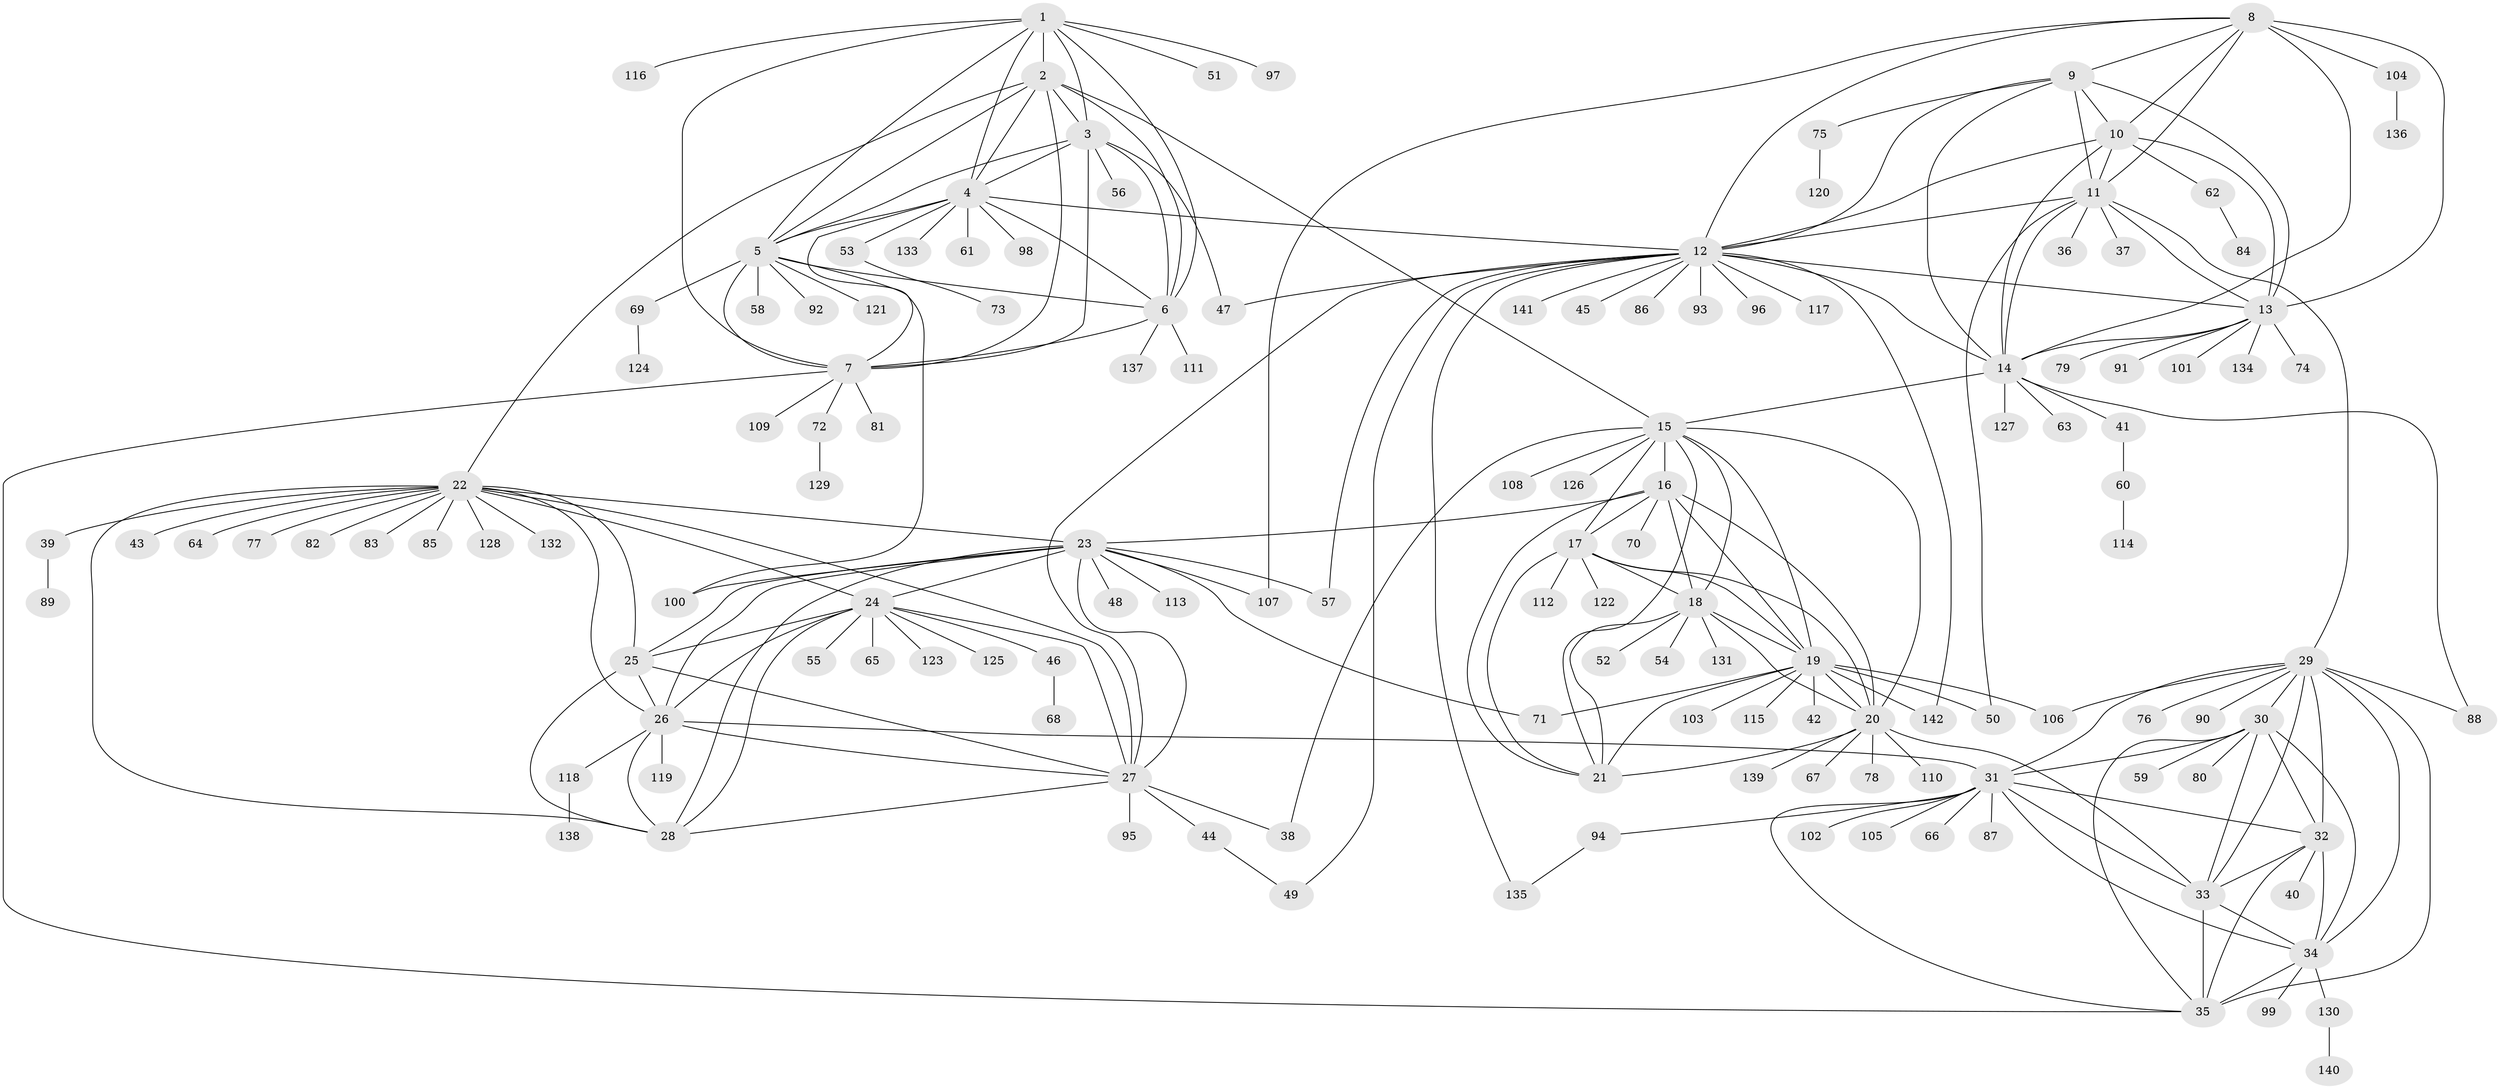 // coarse degree distribution, {6: 0.02727272727272727, 8: 0.045454545454545456, 11: 0.01818181818181818, 7: 0.03636363636363636, 9: 0.01818181818181818, 18: 0.00909090909090909, 10: 0.02727272727272727, 12: 0.01818181818181818, 5: 0.01818181818181818, 13: 0.00909090909090909, 1: 0.6454545454545455, 2: 0.12727272727272726}
// Generated by graph-tools (version 1.1) at 2025/42/03/06/25 10:42:07]
// undirected, 142 vertices, 234 edges
graph export_dot {
graph [start="1"]
  node [color=gray90,style=filled];
  1;
  2;
  3;
  4;
  5;
  6;
  7;
  8;
  9;
  10;
  11;
  12;
  13;
  14;
  15;
  16;
  17;
  18;
  19;
  20;
  21;
  22;
  23;
  24;
  25;
  26;
  27;
  28;
  29;
  30;
  31;
  32;
  33;
  34;
  35;
  36;
  37;
  38;
  39;
  40;
  41;
  42;
  43;
  44;
  45;
  46;
  47;
  48;
  49;
  50;
  51;
  52;
  53;
  54;
  55;
  56;
  57;
  58;
  59;
  60;
  61;
  62;
  63;
  64;
  65;
  66;
  67;
  68;
  69;
  70;
  71;
  72;
  73;
  74;
  75;
  76;
  77;
  78;
  79;
  80;
  81;
  82;
  83;
  84;
  85;
  86;
  87;
  88;
  89;
  90;
  91;
  92;
  93;
  94;
  95;
  96;
  97;
  98;
  99;
  100;
  101;
  102;
  103;
  104;
  105;
  106;
  107;
  108;
  109;
  110;
  111;
  112;
  113;
  114;
  115;
  116;
  117;
  118;
  119;
  120;
  121;
  122;
  123;
  124;
  125;
  126;
  127;
  128;
  129;
  130;
  131;
  132;
  133;
  134;
  135;
  136;
  137;
  138;
  139;
  140;
  141;
  142;
  1 -- 2;
  1 -- 3;
  1 -- 4;
  1 -- 5;
  1 -- 6;
  1 -- 7;
  1 -- 51;
  1 -- 97;
  1 -- 116;
  2 -- 3;
  2 -- 4;
  2 -- 5;
  2 -- 6;
  2 -- 7;
  2 -- 15;
  2 -- 22;
  3 -- 4;
  3 -- 5;
  3 -- 6;
  3 -- 7;
  3 -- 47;
  3 -- 56;
  4 -- 5;
  4 -- 6;
  4 -- 7;
  4 -- 12;
  4 -- 53;
  4 -- 61;
  4 -- 98;
  4 -- 133;
  5 -- 6;
  5 -- 7;
  5 -- 58;
  5 -- 69;
  5 -- 92;
  5 -- 100;
  5 -- 121;
  6 -- 7;
  6 -- 111;
  6 -- 137;
  7 -- 35;
  7 -- 72;
  7 -- 81;
  7 -- 109;
  8 -- 9;
  8 -- 10;
  8 -- 11;
  8 -- 12;
  8 -- 13;
  8 -- 14;
  8 -- 104;
  8 -- 107;
  9 -- 10;
  9 -- 11;
  9 -- 12;
  9 -- 13;
  9 -- 14;
  9 -- 75;
  10 -- 11;
  10 -- 12;
  10 -- 13;
  10 -- 14;
  10 -- 62;
  11 -- 12;
  11 -- 13;
  11 -- 14;
  11 -- 29;
  11 -- 36;
  11 -- 37;
  11 -- 50;
  12 -- 13;
  12 -- 14;
  12 -- 27;
  12 -- 45;
  12 -- 47;
  12 -- 49;
  12 -- 57;
  12 -- 86;
  12 -- 93;
  12 -- 96;
  12 -- 117;
  12 -- 135;
  12 -- 141;
  12 -- 142;
  13 -- 14;
  13 -- 74;
  13 -- 79;
  13 -- 91;
  13 -- 101;
  13 -- 134;
  14 -- 15;
  14 -- 41;
  14 -- 63;
  14 -- 88;
  14 -- 127;
  15 -- 16;
  15 -- 17;
  15 -- 18;
  15 -- 19;
  15 -- 20;
  15 -- 21;
  15 -- 38;
  15 -- 108;
  15 -- 126;
  16 -- 17;
  16 -- 18;
  16 -- 19;
  16 -- 20;
  16 -- 21;
  16 -- 23;
  16 -- 70;
  17 -- 18;
  17 -- 19;
  17 -- 20;
  17 -- 21;
  17 -- 112;
  17 -- 122;
  18 -- 19;
  18 -- 20;
  18 -- 21;
  18 -- 52;
  18 -- 54;
  18 -- 131;
  19 -- 20;
  19 -- 21;
  19 -- 42;
  19 -- 50;
  19 -- 71;
  19 -- 103;
  19 -- 106;
  19 -- 115;
  19 -- 142;
  20 -- 21;
  20 -- 33;
  20 -- 67;
  20 -- 78;
  20 -- 110;
  20 -- 139;
  22 -- 23;
  22 -- 24;
  22 -- 25;
  22 -- 26;
  22 -- 27;
  22 -- 28;
  22 -- 39;
  22 -- 43;
  22 -- 64;
  22 -- 77;
  22 -- 82;
  22 -- 83;
  22 -- 85;
  22 -- 128;
  22 -- 132;
  23 -- 24;
  23 -- 25;
  23 -- 26;
  23 -- 27;
  23 -- 28;
  23 -- 48;
  23 -- 57;
  23 -- 71;
  23 -- 100;
  23 -- 107;
  23 -- 113;
  24 -- 25;
  24 -- 26;
  24 -- 27;
  24 -- 28;
  24 -- 46;
  24 -- 55;
  24 -- 65;
  24 -- 123;
  24 -- 125;
  25 -- 26;
  25 -- 27;
  25 -- 28;
  26 -- 27;
  26 -- 28;
  26 -- 31;
  26 -- 118;
  26 -- 119;
  27 -- 28;
  27 -- 38;
  27 -- 44;
  27 -- 95;
  29 -- 30;
  29 -- 31;
  29 -- 32;
  29 -- 33;
  29 -- 34;
  29 -- 35;
  29 -- 76;
  29 -- 88;
  29 -- 90;
  29 -- 106;
  30 -- 31;
  30 -- 32;
  30 -- 33;
  30 -- 34;
  30 -- 35;
  30 -- 59;
  30 -- 80;
  31 -- 32;
  31 -- 33;
  31 -- 34;
  31 -- 35;
  31 -- 66;
  31 -- 87;
  31 -- 94;
  31 -- 102;
  31 -- 105;
  32 -- 33;
  32 -- 34;
  32 -- 35;
  32 -- 40;
  33 -- 34;
  33 -- 35;
  34 -- 35;
  34 -- 99;
  34 -- 130;
  39 -- 89;
  41 -- 60;
  44 -- 49;
  46 -- 68;
  53 -- 73;
  60 -- 114;
  62 -- 84;
  69 -- 124;
  72 -- 129;
  75 -- 120;
  94 -- 135;
  104 -- 136;
  118 -- 138;
  130 -- 140;
}
